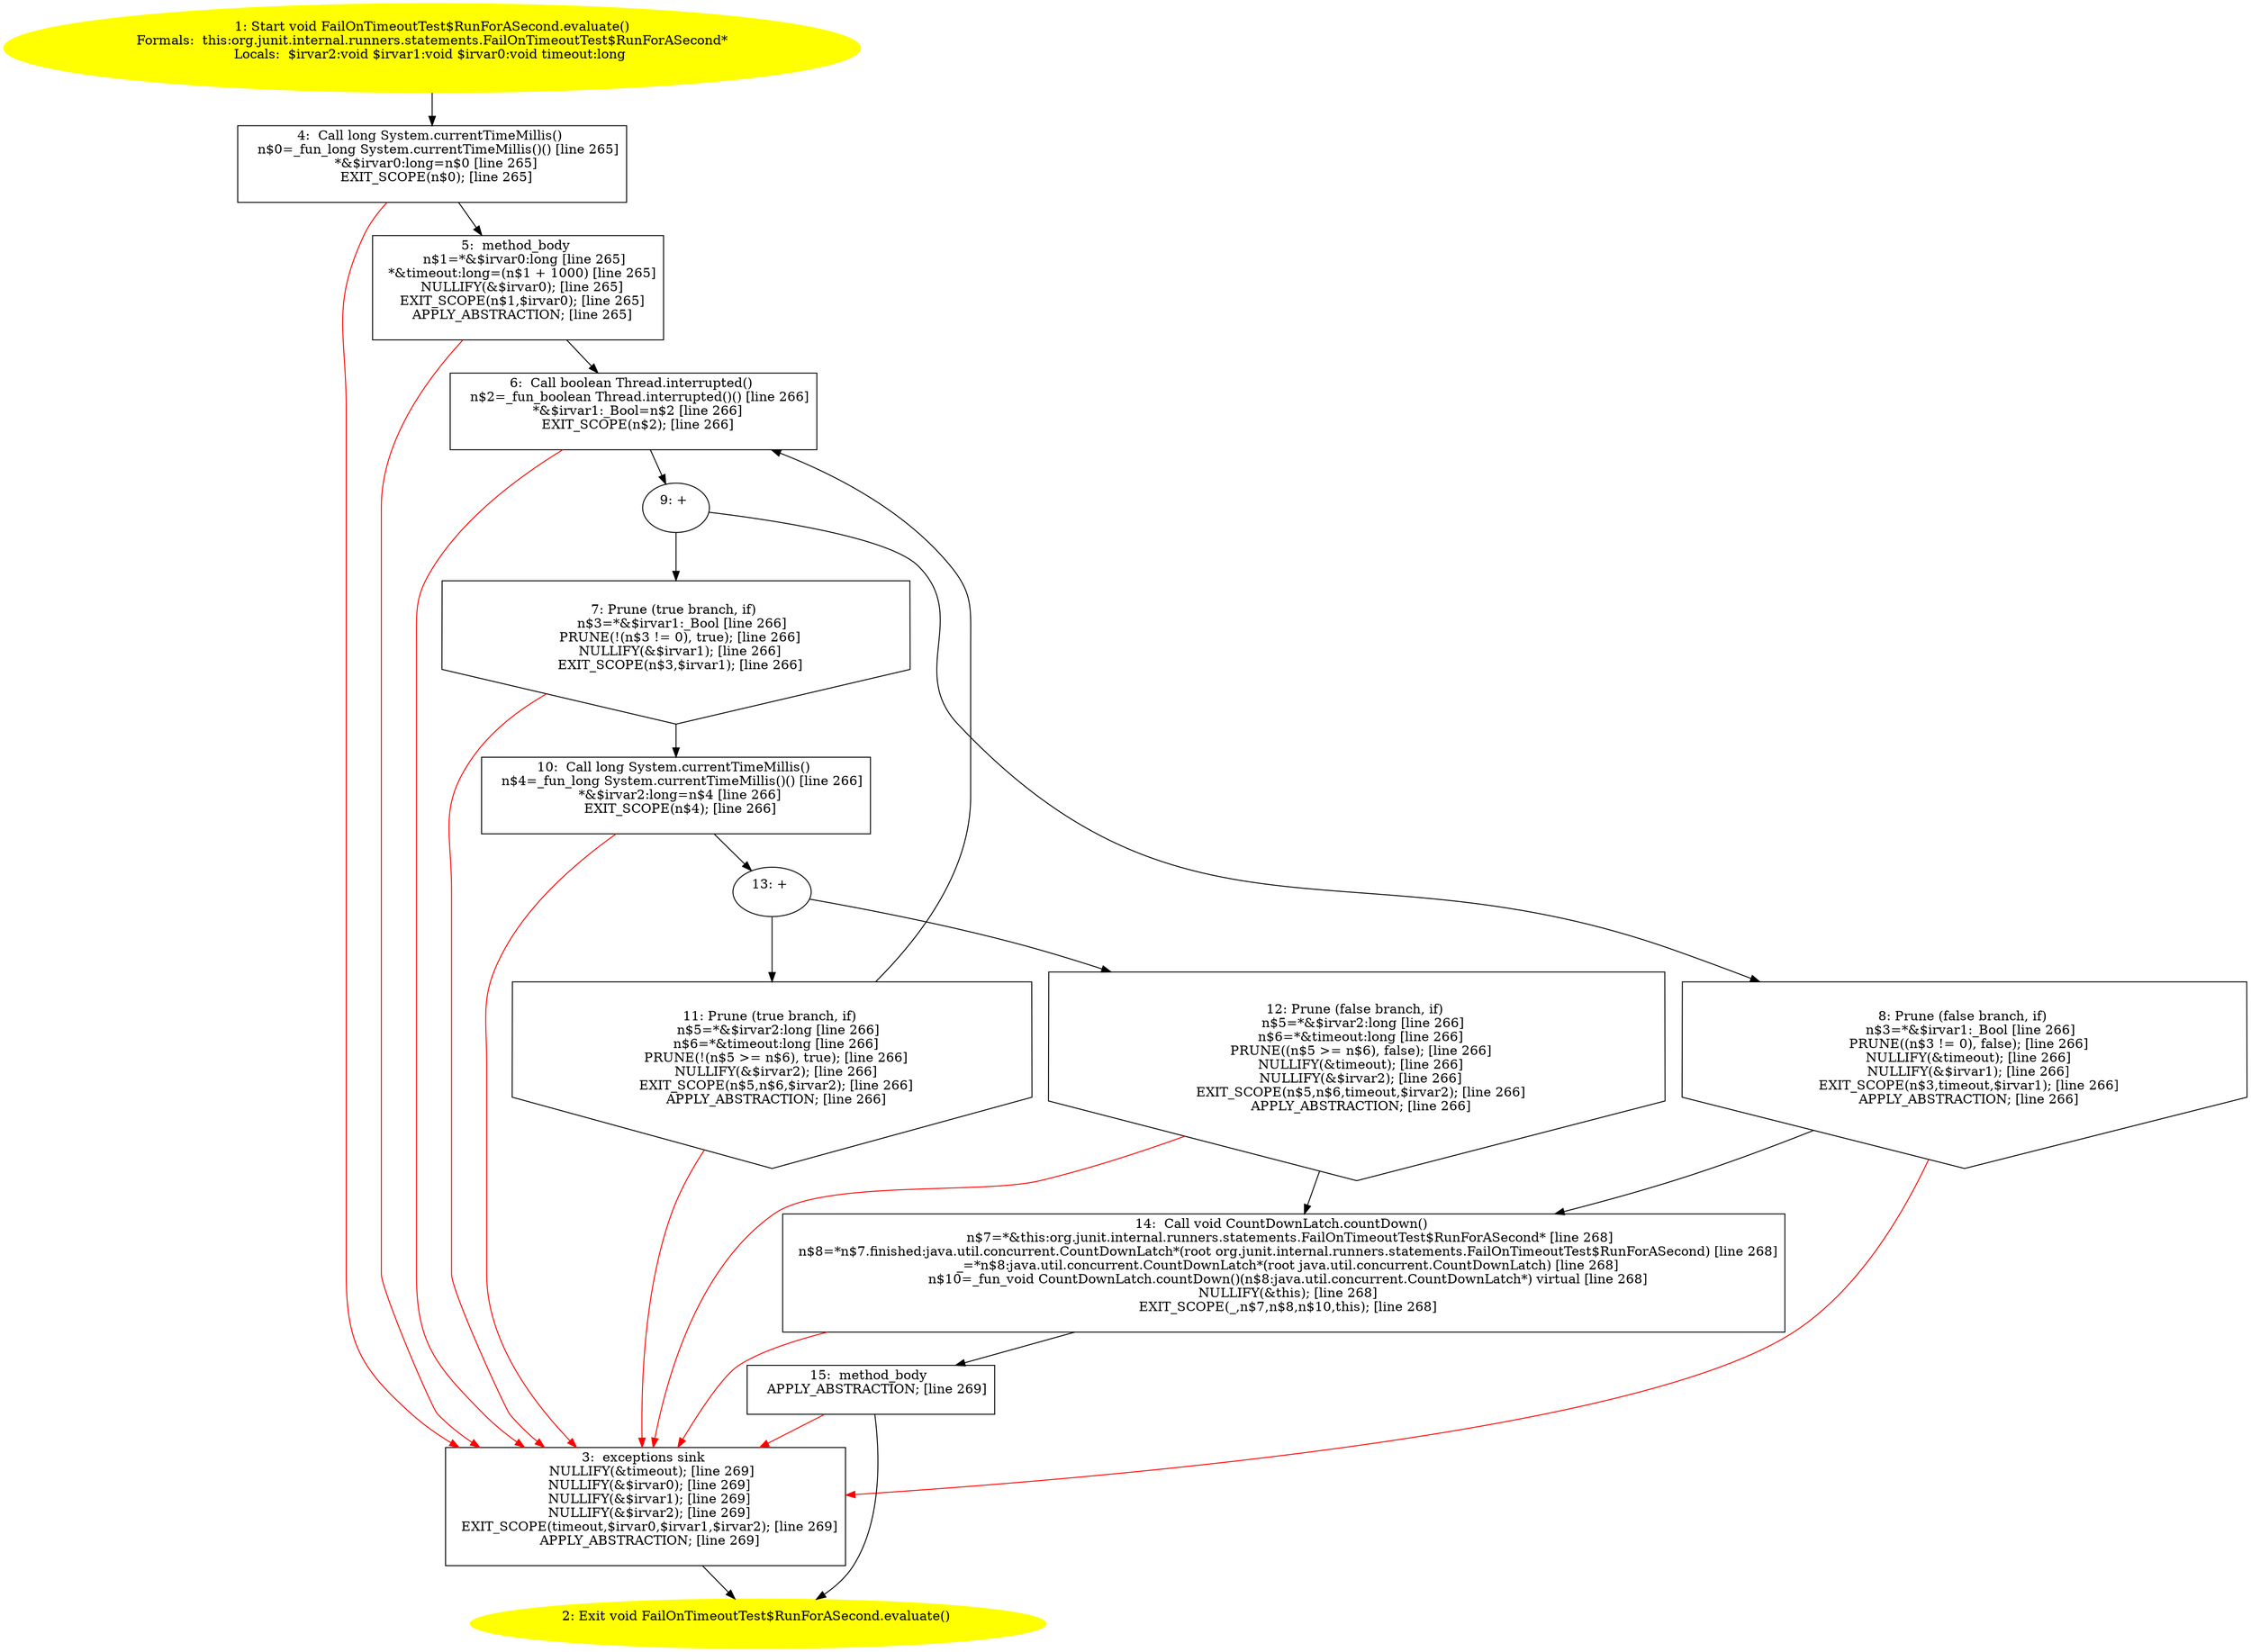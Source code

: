 /* @generated */
digraph cfg {
"org.junit.internal.runners.statements.FailOnTimeoutTest$RunForASecond.evaluate():void.ef7d3e5cc23f0e3859a61ea15376e97a_1" [label="1: Start void FailOnTimeoutTest$RunForASecond.evaluate()\nFormals:  this:org.junit.internal.runners.statements.FailOnTimeoutTest$RunForASecond*\nLocals:  $irvar2:void $irvar1:void $irvar0:void timeout:long \n  " color=yellow style=filled]
	

	 "org.junit.internal.runners.statements.FailOnTimeoutTest$RunForASecond.evaluate():void.ef7d3e5cc23f0e3859a61ea15376e97a_1" -> "org.junit.internal.runners.statements.FailOnTimeoutTest$RunForASecond.evaluate():void.ef7d3e5cc23f0e3859a61ea15376e97a_4" ;
"org.junit.internal.runners.statements.FailOnTimeoutTest$RunForASecond.evaluate():void.ef7d3e5cc23f0e3859a61ea15376e97a_2" [label="2: Exit void FailOnTimeoutTest$RunForASecond.evaluate() \n  " color=yellow style=filled]
	

"org.junit.internal.runners.statements.FailOnTimeoutTest$RunForASecond.evaluate():void.ef7d3e5cc23f0e3859a61ea15376e97a_3" [label="3:  exceptions sink \n   NULLIFY(&timeout); [line 269]\n  NULLIFY(&$irvar0); [line 269]\n  NULLIFY(&$irvar1); [line 269]\n  NULLIFY(&$irvar2); [line 269]\n  EXIT_SCOPE(timeout,$irvar0,$irvar1,$irvar2); [line 269]\n  APPLY_ABSTRACTION; [line 269]\n " shape="box"]
	

	 "org.junit.internal.runners.statements.FailOnTimeoutTest$RunForASecond.evaluate():void.ef7d3e5cc23f0e3859a61ea15376e97a_3" -> "org.junit.internal.runners.statements.FailOnTimeoutTest$RunForASecond.evaluate():void.ef7d3e5cc23f0e3859a61ea15376e97a_2" ;
"org.junit.internal.runners.statements.FailOnTimeoutTest$RunForASecond.evaluate():void.ef7d3e5cc23f0e3859a61ea15376e97a_4" [label="4:  Call long System.currentTimeMillis() \n   n$0=_fun_long System.currentTimeMillis()() [line 265]\n  *&$irvar0:long=n$0 [line 265]\n  EXIT_SCOPE(n$0); [line 265]\n " shape="box"]
	

	 "org.junit.internal.runners.statements.FailOnTimeoutTest$RunForASecond.evaluate():void.ef7d3e5cc23f0e3859a61ea15376e97a_4" -> "org.junit.internal.runners.statements.FailOnTimeoutTest$RunForASecond.evaluate():void.ef7d3e5cc23f0e3859a61ea15376e97a_5" ;
	 "org.junit.internal.runners.statements.FailOnTimeoutTest$RunForASecond.evaluate():void.ef7d3e5cc23f0e3859a61ea15376e97a_4" -> "org.junit.internal.runners.statements.FailOnTimeoutTest$RunForASecond.evaluate():void.ef7d3e5cc23f0e3859a61ea15376e97a_3" [color="red" ];
"org.junit.internal.runners.statements.FailOnTimeoutTest$RunForASecond.evaluate():void.ef7d3e5cc23f0e3859a61ea15376e97a_5" [label="5:  method_body \n   n$1=*&$irvar0:long [line 265]\n  *&timeout:long=(n$1 + 1000) [line 265]\n  NULLIFY(&$irvar0); [line 265]\n  EXIT_SCOPE(n$1,$irvar0); [line 265]\n  APPLY_ABSTRACTION; [line 265]\n " shape="box"]
	

	 "org.junit.internal.runners.statements.FailOnTimeoutTest$RunForASecond.evaluate():void.ef7d3e5cc23f0e3859a61ea15376e97a_5" -> "org.junit.internal.runners.statements.FailOnTimeoutTest$RunForASecond.evaluate():void.ef7d3e5cc23f0e3859a61ea15376e97a_6" ;
	 "org.junit.internal.runners.statements.FailOnTimeoutTest$RunForASecond.evaluate():void.ef7d3e5cc23f0e3859a61ea15376e97a_5" -> "org.junit.internal.runners.statements.FailOnTimeoutTest$RunForASecond.evaluate():void.ef7d3e5cc23f0e3859a61ea15376e97a_3" [color="red" ];
"org.junit.internal.runners.statements.FailOnTimeoutTest$RunForASecond.evaluate():void.ef7d3e5cc23f0e3859a61ea15376e97a_6" [label="6:  Call boolean Thread.interrupted() \n   n$2=_fun_boolean Thread.interrupted()() [line 266]\n  *&$irvar1:_Bool=n$2 [line 266]\n  EXIT_SCOPE(n$2); [line 266]\n " shape="box"]
	

	 "org.junit.internal.runners.statements.FailOnTimeoutTest$RunForASecond.evaluate():void.ef7d3e5cc23f0e3859a61ea15376e97a_6" -> "org.junit.internal.runners.statements.FailOnTimeoutTest$RunForASecond.evaluate():void.ef7d3e5cc23f0e3859a61ea15376e97a_9" ;
	 "org.junit.internal.runners.statements.FailOnTimeoutTest$RunForASecond.evaluate():void.ef7d3e5cc23f0e3859a61ea15376e97a_6" -> "org.junit.internal.runners.statements.FailOnTimeoutTest$RunForASecond.evaluate():void.ef7d3e5cc23f0e3859a61ea15376e97a_3" [color="red" ];
"org.junit.internal.runners.statements.FailOnTimeoutTest$RunForASecond.evaluate():void.ef7d3e5cc23f0e3859a61ea15376e97a_7" [label="7: Prune (true branch, if) \n   n$3=*&$irvar1:_Bool [line 266]\n  PRUNE(!(n$3 != 0), true); [line 266]\n  NULLIFY(&$irvar1); [line 266]\n  EXIT_SCOPE(n$3,$irvar1); [line 266]\n " shape="invhouse"]
	

	 "org.junit.internal.runners.statements.FailOnTimeoutTest$RunForASecond.evaluate():void.ef7d3e5cc23f0e3859a61ea15376e97a_7" -> "org.junit.internal.runners.statements.FailOnTimeoutTest$RunForASecond.evaluate():void.ef7d3e5cc23f0e3859a61ea15376e97a_10" ;
	 "org.junit.internal.runners.statements.FailOnTimeoutTest$RunForASecond.evaluate():void.ef7d3e5cc23f0e3859a61ea15376e97a_7" -> "org.junit.internal.runners.statements.FailOnTimeoutTest$RunForASecond.evaluate():void.ef7d3e5cc23f0e3859a61ea15376e97a_3" [color="red" ];
"org.junit.internal.runners.statements.FailOnTimeoutTest$RunForASecond.evaluate():void.ef7d3e5cc23f0e3859a61ea15376e97a_8" [label="8: Prune (false branch, if) \n   n$3=*&$irvar1:_Bool [line 266]\n  PRUNE((n$3 != 0), false); [line 266]\n  NULLIFY(&timeout); [line 266]\n  NULLIFY(&$irvar1); [line 266]\n  EXIT_SCOPE(n$3,timeout,$irvar1); [line 266]\n  APPLY_ABSTRACTION; [line 266]\n " shape="invhouse"]
	

	 "org.junit.internal.runners.statements.FailOnTimeoutTest$RunForASecond.evaluate():void.ef7d3e5cc23f0e3859a61ea15376e97a_8" -> "org.junit.internal.runners.statements.FailOnTimeoutTest$RunForASecond.evaluate():void.ef7d3e5cc23f0e3859a61ea15376e97a_14" ;
	 "org.junit.internal.runners.statements.FailOnTimeoutTest$RunForASecond.evaluate():void.ef7d3e5cc23f0e3859a61ea15376e97a_8" -> "org.junit.internal.runners.statements.FailOnTimeoutTest$RunForASecond.evaluate():void.ef7d3e5cc23f0e3859a61ea15376e97a_3" [color="red" ];
"org.junit.internal.runners.statements.FailOnTimeoutTest$RunForASecond.evaluate():void.ef7d3e5cc23f0e3859a61ea15376e97a_9" [label="9: + \n  " ]
	

	 "org.junit.internal.runners.statements.FailOnTimeoutTest$RunForASecond.evaluate():void.ef7d3e5cc23f0e3859a61ea15376e97a_9" -> "org.junit.internal.runners.statements.FailOnTimeoutTest$RunForASecond.evaluate():void.ef7d3e5cc23f0e3859a61ea15376e97a_7" ;
	 "org.junit.internal.runners.statements.FailOnTimeoutTest$RunForASecond.evaluate():void.ef7d3e5cc23f0e3859a61ea15376e97a_9" -> "org.junit.internal.runners.statements.FailOnTimeoutTest$RunForASecond.evaluate():void.ef7d3e5cc23f0e3859a61ea15376e97a_8" ;
"org.junit.internal.runners.statements.FailOnTimeoutTest$RunForASecond.evaluate():void.ef7d3e5cc23f0e3859a61ea15376e97a_10" [label="10:  Call long System.currentTimeMillis() \n   n$4=_fun_long System.currentTimeMillis()() [line 266]\n  *&$irvar2:long=n$4 [line 266]\n  EXIT_SCOPE(n$4); [line 266]\n " shape="box"]
	

	 "org.junit.internal.runners.statements.FailOnTimeoutTest$RunForASecond.evaluate():void.ef7d3e5cc23f0e3859a61ea15376e97a_10" -> "org.junit.internal.runners.statements.FailOnTimeoutTest$RunForASecond.evaluate():void.ef7d3e5cc23f0e3859a61ea15376e97a_13" ;
	 "org.junit.internal.runners.statements.FailOnTimeoutTest$RunForASecond.evaluate():void.ef7d3e5cc23f0e3859a61ea15376e97a_10" -> "org.junit.internal.runners.statements.FailOnTimeoutTest$RunForASecond.evaluate():void.ef7d3e5cc23f0e3859a61ea15376e97a_3" [color="red" ];
"org.junit.internal.runners.statements.FailOnTimeoutTest$RunForASecond.evaluate():void.ef7d3e5cc23f0e3859a61ea15376e97a_11" [label="11: Prune (true branch, if) \n   n$5=*&$irvar2:long [line 266]\n  n$6=*&timeout:long [line 266]\n  PRUNE(!(n$5 >= n$6), true); [line 266]\n  NULLIFY(&$irvar2); [line 266]\n  EXIT_SCOPE(n$5,n$6,$irvar2); [line 266]\n  APPLY_ABSTRACTION; [line 266]\n " shape="invhouse"]
	

	 "org.junit.internal.runners.statements.FailOnTimeoutTest$RunForASecond.evaluate():void.ef7d3e5cc23f0e3859a61ea15376e97a_11" -> "org.junit.internal.runners.statements.FailOnTimeoutTest$RunForASecond.evaluate():void.ef7d3e5cc23f0e3859a61ea15376e97a_6" ;
	 "org.junit.internal.runners.statements.FailOnTimeoutTest$RunForASecond.evaluate():void.ef7d3e5cc23f0e3859a61ea15376e97a_11" -> "org.junit.internal.runners.statements.FailOnTimeoutTest$RunForASecond.evaluate():void.ef7d3e5cc23f0e3859a61ea15376e97a_3" [color="red" ];
"org.junit.internal.runners.statements.FailOnTimeoutTest$RunForASecond.evaluate():void.ef7d3e5cc23f0e3859a61ea15376e97a_12" [label="12: Prune (false branch, if) \n   n$5=*&$irvar2:long [line 266]\n  n$6=*&timeout:long [line 266]\n  PRUNE((n$5 >= n$6), false); [line 266]\n  NULLIFY(&timeout); [line 266]\n  NULLIFY(&$irvar2); [line 266]\n  EXIT_SCOPE(n$5,n$6,timeout,$irvar2); [line 266]\n  APPLY_ABSTRACTION; [line 266]\n " shape="invhouse"]
	

	 "org.junit.internal.runners.statements.FailOnTimeoutTest$RunForASecond.evaluate():void.ef7d3e5cc23f0e3859a61ea15376e97a_12" -> "org.junit.internal.runners.statements.FailOnTimeoutTest$RunForASecond.evaluate():void.ef7d3e5cc23f0e3859a61ea15376e97a_14" ;
	 "org.junit.internal.runners.statements.FailOnTimeoutTest$RunForASecond.evaluate():void.ef7d3e5cc23f0e3859a61ea15376e97a_12" -> "org.junit.internal.runners.statements.FailOnTimeoutTest$RunForASecond.evaluate():void.ef7d3e5cc23f0e3859a61ea15376e97a_3" [color="red" ];
"org.junit.internal.runners.statements.FailOnTimeoutTest$RunForASecond.evaluate():void.ef7d3e5cc23f0e3859a61ea15376e97a_13" [label="13: + \n  " ]
	

	 "org.junit.internal.runners.statements.FailOnTimeoutTest$RunForASecond.evaluate():void.ef7d3e5cc23f0e3859a61ea15376e97a_13" -> "org.junit.internal.runners.statements.FailOnTimeoutTest$RunForASecond.evaluate():void.ef7d3e5cc23f0e3859a61ea15376e97a_11" ;
	 "org.junit.internal.runners.statements.FailOnTimeoutTest$RunForASecond.evaluate():void.ef7d3e5cc23f0e3859a61ea15376e97a_13" -> "org.junit.internal.runners.statements.FailOnTimeoutTest$RunForASecond.evaluate():void.ef7d3e5cc23f0e3859a61ea15376e97a_12" ;
"org.junit.internal.runners.statements.FailOnTimeoutTest$RunForASecond.evaluate():void.ef7d3e5cc23f0e3859a61ea15376e97a_14" [label="14:  Call void CountDownLatch.countDown() \n   n$7=*&this:org.junit.internal.runners.statements.FailOnTimeoutTest$RunForASecond* [line 268]\n  n$8=*n$7.finished:java.util.concurrent.CountDownLatch*(root org.junit.internal.runners.statements.FailOnTimeoutTest$RunForASecond) [line 268]\n  _=*n$8:java.util.concurrent.CountDownLatch*(root java.util.concurrent.CountDownLatch) [line 268]\n  n$10=_fun_void CountDownLatch.countDown()(n$8:java.util.concurrent.CountDownLatch*) virtual [line 268]\n  NULLIFY(&this); [line 268]\n  EXIT_SCOPE(_,n$7,n$8,n$10,this); [line 268]\n " shape="box"]
	

	 "org.junit.internal.runners.statements.FailOnTimeoutTest$RunForASecond.evaluate():void.ef7d3e5cc23f0e3859a61ea15376e97a_14" -> "org.junit.internal.runners.statements.FailOnTimeoutTest$RunForASecond.evaluate():void.ef7d3e5cc23f0e3859a61ea15376e97a_15" ;
	 "org.junit.internal.runners.statements.FailOnTimeoutTest$RunForASecond.evaluate():void.ef7d3e5cc23f0e3859a61ea15376e97a_14" -> "org.junit.internal.runners.statements.FailOnTimeoutTest$RunForASecond.evaluate():void.ef7d3e5cc23f0e3859a61ea15376e97a_3" [color="red" ];
"org.junit.internal.runners.statements.FailOnTimeoutTest$RunForASecond.evaluate():void.ef7d3e5cc23f0e3859a61ea15376e97a_15" [label="15:  method_body \n   APPLY_ABSTRACTION; [line 269]\n " shape="box"]
	

	 "org.junit.internal.runners.statements.FailOnTimeoutTest$RunForASecond.evaluate():void.ef7d3e5cc23f0e3859a61ea15376e97a_15" -> "org.junit.internal.runners.statements.FailOnTimeoutTest$RunForASecond.evaluate():void.ef7d3e5cc23f0e3859a61ea15376e97a_2" ;
	 "org.junit.internal.runners.statements.FailOnTimeoutTest$RunForASecond.evaluate():void.ef7d3e5cc23f0e3859a61ea15376e97a_15" -> "org.junit.internal.runners.statements.FailOnTimeoutTest$RunForASecond.evaluate():void.ef7d3e5cc23f0e3859a61ea15376e97a_3" [color="red" ];
}
